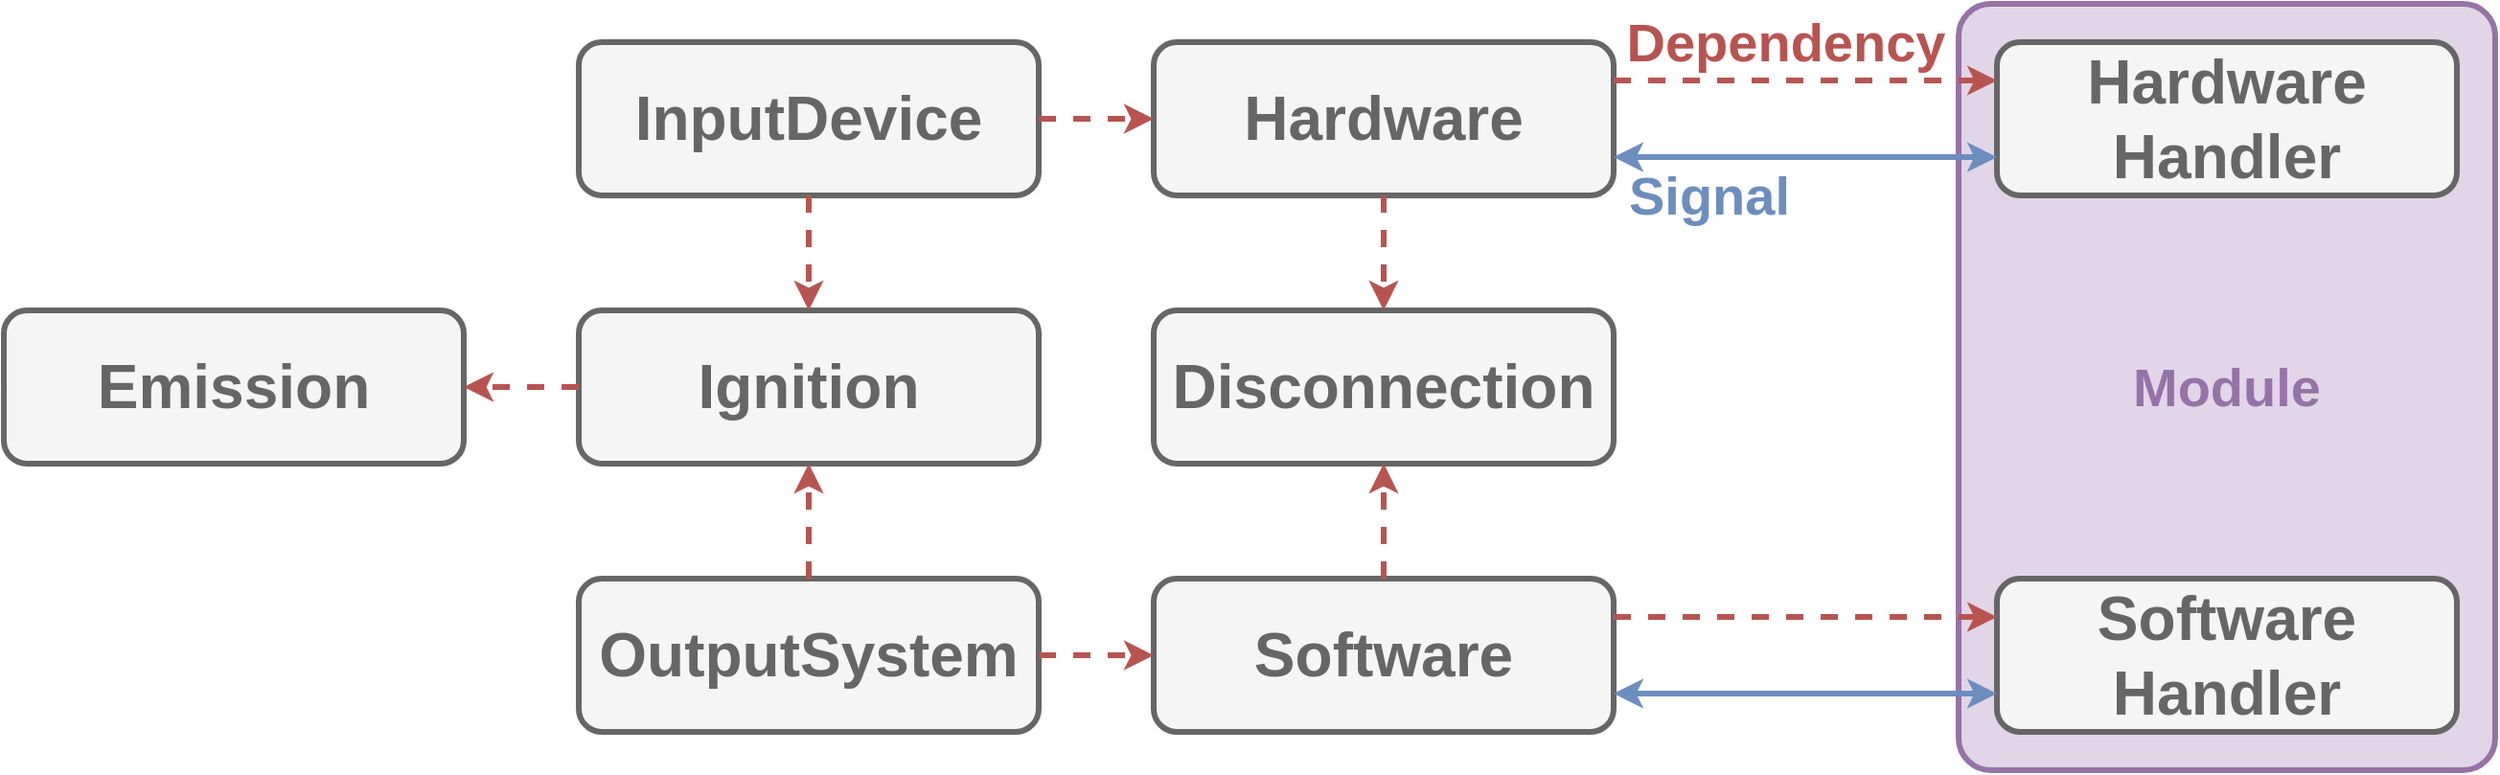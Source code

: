<mxfile version="14.3.0" type="google"><diagram id="gIC-P3XVZgYCY64oVcCS" name="Page-1"><mxGraphModel dx="2249" dy="762" grid="1" gridSize="10" guides="1" tooltips="1" connect="1" arrows="1" fold="1" page="1" pageScale="1" pageWidth="827" pageHeight="1169" math="0" shadow="0"><root><mxCell id="0"/><mxCell id="1" parent="0"/><mxCell id="lbZ1x6C5JB05tkOj52qy-21" value="" style="rounded=1;whiteSpace=wrap;html=1;arcSize=6;strokeWidth=3;fillColor=#e1d5e7;strokeColor=#9673A6;" vertex="1" parent="1"><mxGeometry x="460" y="100" width="280" height="400" as="geometry"/></mxCell><mxCell id="lbZ1x6C5JB05tkOj52qy-22" value="&lt;b&gt;&lt;font style=&quot;font-size: 28px&quot; color=&quot;#9673a6&quot;&gt;Module&lt;/font&gt;&lt;/b&gt;" style="text;html=1;align=center;verticalAlign=middle;whiteSpace=wrap;rounded=0;" vertex="1" parent="1"><mxGeometry x="460" y="280" width="280" height="40" as="geometry"/></mxCell><mxCell id="AwhOf1gein58tBQgA_gX-1" value="&lt;font style=&quot;font-size: 32px&quot; color=&quot;#666666&quot;&gt;&lt;b&gt;Hardware&lt;/b&gt;&lt;/font&gt;" style="rounded=1;whiteSpace=wrap;html=1;fillColor=#f5f5f5;strokeColor=#666666;strokeWidth=3;fontColor=#333333;" parent="1" vertex="1"><mxGeometry x="40" y="120" width="240" height="80" as="geometry"/></mxCell><mxCell id="AwhOf1gein58tBQgA_gX-2" value="&lt;font style=&quot;font-size: 32px&quot; color=&quot;#666666&quot;&gt;&lt;b&gt;Hardware&lt;br&gt;Handler&lt;/b&gt;&lt;/font&gt;" style="rounded=1;whiteSpace=wrap;html=1;fillColor=#f5f5f5;strokeColor=#666666;strokeWidth=3;fontColor=#333333;" parent="1" vertex="1"><mxGeometry x="480" y="120" width="240" height="80" as="geometry"/></mxCell><mxCell id="AwhOf1gein58tBQgA_gX-3" value="" style="endArrow=classic;html=1;exitX=1;exitY=0.25;exitDx=0;exitDy=0;entryX=0;entryY=0.25;entryDx=0;entryDy=0;fillColor=#f8cecc;strokeColor=#b85450;strokeWidth=3;dashed=1;" parent="1" source="AwhOf1gein58tBQgA_gX-1" target="AwhOf1gein58tBQgA_gX-2" edge="1"><mxGeometry width="50" height="50" relative="1" as="geometry"><mxPoint x="680" y="350" as="sourcePoint"/><mxPoint x="730" y="300" as="targetPoint"/></mxGeometry></mxCell><mxCell id="AwhOf1gein58tBQgA_gX-5" value="&lt;b&gt;&lt;font style=&quot;font-size: 28px&quot; color=&quot;#b85450&quot;&gt;Dependency&lt;/font&gt;&lt;/b&gt;" style="text;html=1;align=center;verticalAlign=middle;whiteSpace=wrap;rounded=0;" parent="1" vertex="1"><mxGeometry x="280" y="100" width="180" height="40" as="geometry"/></mxCell><mxCell id="AwhOf1gein58tBQgA_gX-6" value="&lt;b&gt;&lt;font style=&quot;font-size: 28px&quot; color=&quot;#6c8ebf&quot;&gt;Signal&lt;/font&gt;&lt;/b&gt;" style="text;html=1;align=center;verticalAlign=middle;whiteSpace=wrap;rounded=0;" parent="1" vertex="1"><mxGeometry x="280" y="180" width="100" height="40" as="geometry"/></mxCell><mxCell id="AwhOf1gein58tBQgA_gX-7" value="&lt;font style=&quot;font-size: 32px&quot; color=&quot;#666666&quot;&gt;&lt;b&gt;Disconnection&lt;/b&gt;&lt;/font&gt;" style="rounded=1;whiteSpace=wrap;html=1;fillColor=#f5f5f5;strokeColor=#666666;strokeWidth=3;fontColor=#333333;" parent="1" vertex="1"><mxGeometry x="40" y="260" width="240" height="80" as="geometry"/></mxCell><mxCell id="AwhOf1gein58tBQgA_gX-8" value="" style="endArrow=classic;html=1;exitX=0.5;exitY=1;exitDx=0;exitDy=0;entryX=0.5;entryY=0;entryDx=0;entryDy=0;fillColor=#f8cecc;strokeColor=#b85450;strokeWidth=3;dashed=1;" parent="1" source="AwhOf1gein58tBQgA_gX-1" target="AwhOf1gein58tBQgA_gX-7" edge="1"><mxGeometry width="50" height="50" relative="1" as="geometry"><mxPoint x="290" y="150" as="sourcePoint"/><mxPoint x="530" y="150" as="targetPoint"/></mxGeometry></mxCell><mxCell id="lbZ1x6C5JB05tkOj52qy-1" value="&lt;font style=&quot;font-size: 32px&quot; color=&quot;#666666&quot;&gt;&lt;b&gt;Software&lt;/b&gt;&lt;/font&gt;" style="rounded=1;whiteSpace=wrap;html=1;fillColor=#f5f5f5;strokeColor=#666666;strokeWidth=3;fontColor=#333333;" vertex="1" parent="1"><mxGeometry x="40" y="400" width="240" height="80" as="geometry"/></mxCell><mxCell id="lbZ1x6C5JB05tkOj52qy-2" value="&lt;font style=&quot;font-size: 32px&quot; color=&quot;#666666&quot;&gt;&lt;b&gt;Software&lt;br&gt;Handler&lt;/b&gt;&lt;/font&gt;" style="rounded=1;whiteSpace=wrap;html=1;fillColor=#f5f5f5;strokeColor=#666666;strokeWidth=3;fontColor=#333333;" vertex="1" parent="1"><mxGeometry x="480" y="400" width="240" height="80" as="geometry"/></mxCell><mxCell id="lbZ1x6C5JB05tkOj52qy-3" value="" style="endArrow=classic;html=1;exitX=1;exitY=0.25;exitDx=0;exitDy=0;entryX=0;entryY=0.25;entryDx=0;entryDy=0;fillColor=#f8cecc;strokeColor=#b85450;strokeWidth=3;dashed=1;" edge="1" parent="1" source="lbZ1x6C5JB05tkOj52qy-1" target="lbZ1x6C5JB05tkOj52qy-2"><mxGeometry width="50" height="50" relative="1" as="geometry"><mxPoint x="680" y="670" as="sourcePoint"/><mxPoint x="730" y="620" as="targetPoint"/></mxGeometry></mxCell><mxCell id="lbZ1x6C5JB05tkOj52qy-6" value="" style="endArrow=classic;html=1;exitX=0.5;exitY=0;exitDx=0;exitDy=0;entryX=0.5;entryY=1;entryDx=0;entryDy=0;fillColor=#f8cecc;strokeColor=#b85450;strokeWidth=3;dashed=1;" edge="1" parent="1" source="lbZ1x6C5JB05tkOj52qy-1" target="AwhOf1gein58tBQgA_gX-7"><mxGeometry width="50" height="50" relative="1" as="geometry"><mxPoint x="290" y="470" as="sourcePoint"/><mxPoint x="160" y="600" as="targetPoint"/></mxGeometry></mxCell><mxCell id="lbZ1x6C5JB05tkOj52qy-7" value="&lt;font style=&quot;font-size: 32px&quot; color=&quot;#666666&quot;&gt;&lt;b&gt;Emission&lt;/b&gt;&lt;/font&gt;" style="rounded=1;whiteSpace=wrap;html=1;fillColor=#f5f5f5;strokeColor=#666666;strokeWidth=3;fontColor=#333333;" vertex="1" parent="1"><mxGeometry x="-560" y="260" width="240" height="80" as="geometry"/></mxCell><mxCell id="lbZ1x6C5JB05tkOj52qy-8" value="&lt;font style=&quot;font-size: 32px&quot; color=&quot;#666666&quot;&gt;&lt;b&gt;InputDevice&lt;/b&gt;&lt;/font&gt;" style="rounded=1;whiteSpace=wrap;html=1;fillColor=#f5f5f5;strokeColor=#666666;strokeWidth=3;fontColor=#333333;" vertex="1" parent="1"><mxGeometry x="-260" y="120" width="240" height="80" as="geometry"/></mxCell><mxCell id="lbZ1x6C5JB05tkOj52qy-9" value="&lt;font style=&quot;font-size: 32px&quot; color=&quot;#666666&quot;&gt;&lt;b&gt;OutputSystem&lt;/b&gt;&lt;/font&gt;" style="rounded=1;whiteSpace=wrap;html=1;fillColor=#f5f5f5;strokeColor=#666666;strokeWidth=3;fontColor=#333333;" vertex="1" parent="1"><mxGeometry x="-260" y="400" width="240" height="80" as="geometry"/></mxCell><mxCell id="lbZ1x6C5JB05tkOj52qy-11" value="" style="endArrow=classic;startArrow=classic;html=1;fillColor=#dae8fc;strokeColor=#6c8ebf;strokeWidth=3;exitX=1;exitY=0.75;exitDx=0;exitDy=0;entryX=0;entryY=0.75;entryDx=0;entryDy=0;" edge="1" parent="1" source="AwhOf1gein58tBQgA_gX-1" target="AwhOf1gein58tBQgA_gX-2"><mxGeometry width="50" height="50" relative="1" as="geometry"><mxPoint x="570" y="390" as="sourcePoint"/><mxPoint x="620" y="340" as="targetPoint"/></mxGeometry></mxCell><mxCell id="lbZ1x6C5JB05tkOj52qy-12" value="" style="endArrow=classic;startArrow=classic;html=1;fillColor=#dae8fc;strokeColor=#6c8ebf;strokeWidth=3;exitX=1;exitY=0.75;exitDx=0;exitDy=0;entryX=0;entryY=0.75;entryDx=0;entryDy=0;" edge="1" parent="1" source="lbZ1x6C5JB05tkOj52qy-1" target="lbZ1x6C5JB05tkOj52qy-2"><mxGeometry width="50" height="50" relative="1" as="geometry"><mxPoint x="290" y="430" as="sourcePoint"/><mxPoint x="490" y="430" as="targetPoint"/></mxGeometry></mxCell><mxCell id="lbZ1x6C5JB05tkOj52qy-14" value="&lt;font style=&quot;font-size: 32px&quot; color=&quot;#666666&quot;&gt;&lt;b&gt;Ignition&lt;/b&gt;&lt;/font&gt;" style="rounded=1;whiteSpace=wrap;html=1;fillColor=#f5f5f5;strokeColor=#666666;strokeWidth=3;fontColor=#333333;" vertex="1" parent="1"><mxGeometry x="-260" y="260" width="240" height="80" as="geometry"/></mxCell><mxCell id="lbZ1x6C5JB05tkOj52qy-15" value="" style="endArrow=classic;html=1;exitX=0.5;exitY=1;exitDx=0;exitDy=0;fillColor=#f8cecc;strokeColor=#b85450;strokeWidth=3;dashed=1;" edge="1" parent="1" source="lbZ1x6C5JB05tkOj52qy-8" target="lbZ1x6C5JB05tkOj52qy-14"><mxGeometry width="50" height="50" relative="1" as="geometry"><mxPoint x="170" y="210" as="sourcePoint"/><mxPoint x="170" y="250" as="targetPoint"/></mxGeometry></mxCell><mxCell id="lbZ1x6C5JB05tkOj52qy-16" value="" style="endArrow=classic;html=1;exitX=1;exitY=0.5;exitDx=0;exitDy=0;entryX=0;entryY=0.5;entryDx=0;entryDy=0;fillColor=#f8cecc;strokeColor=#b85450;strokeWidth=3;dashed=1;" edge="1" parent="1" source="lbZ1x6C5JB05tkOj52qy-8" target="AwhOf1gein58tBQgA_gX-1"><mxGeometry width="50" height="50" relative="1" as="geometry"><mxPoint x="180" y="220" as="sourcePoint"/><mxPoint x="180" y="260" as="targetPoint"/></mxGeometry></mxCell><mxCell id="lbZ1x6C5JB05tkOj52qy-17" value="" style="endArrow=classic;html=1;fillColor=#f8cecc;strokeColor=#b85450;strokeWidth=3;dashed=1;entryX=0.5;entryY=1;entryDx=0;entryDy=0;exitX=0.5;exitY=0;exitDx=0;exitDy=0;" edge="1" parent="1" source="lbZ1x6C5JB05tkOj52qy-9" target="lbZ1x6C5JB05tkOj52qy-14"><mxGeometry width="50" height="50" relative="1" as="geometry"><mxPoint x="-220" y="370" as="sourcePoint"/><mxPoint x="50" y="170" as="targetPoint"/></mxGeometry></mxCell><mxCell id="lbZ1x6C5JB05tkOj52qy-18" value="" style="endArrow=classic;html=1;exitX=1;exitY=0.5;exitDx=0;exitDy=0;entryX=0;entryY=0.5;entryDx=0;entryDy=0;fillColor=#f8cecc;strokeColor=#b85450;strokeWidth=3;dashed=1;" edge="1" parent="1" source="lbZ1x6C5JB05tkOj52qy-9" target="lbZ1x6C5JB05tkOj52qy-1"><mxGeometry width="50" height="50" relative="1" as="geometry"><mxPoint x="-20" y="180" as="sourcePoint"/><mxPoint x="60" y="180" as="targetPoint"/></mxGeometry></mxCell><mxCell id="lbZ1x6C5JB05tkOj52qy-19" value="" style="endArrow=classic;html=1;exitX=0;exitY=0.5;exitDx=0;exitDy=0;entryX=1;entryY=0.5;entryDx=0;entryDy=0;fillColor=#f8cecc;strokeColor=#b85450;strokeWidth=3;dashed=1;" edge="1" parent="1" source="lbZ1x6C5JB05tkOj52qy-14" target="lbZ1x6C5JB05tkOj52qy-7"><mxGeometry width="50" height="50" relative="1" as="geometry"><mxPoint x="-10" y="190" as="sourcePoint"/><mxPoint x="70" y="190" as="targetPoint"/></mxGeometry></mxCell></root></mxGraphModel></diagram></mxfile>